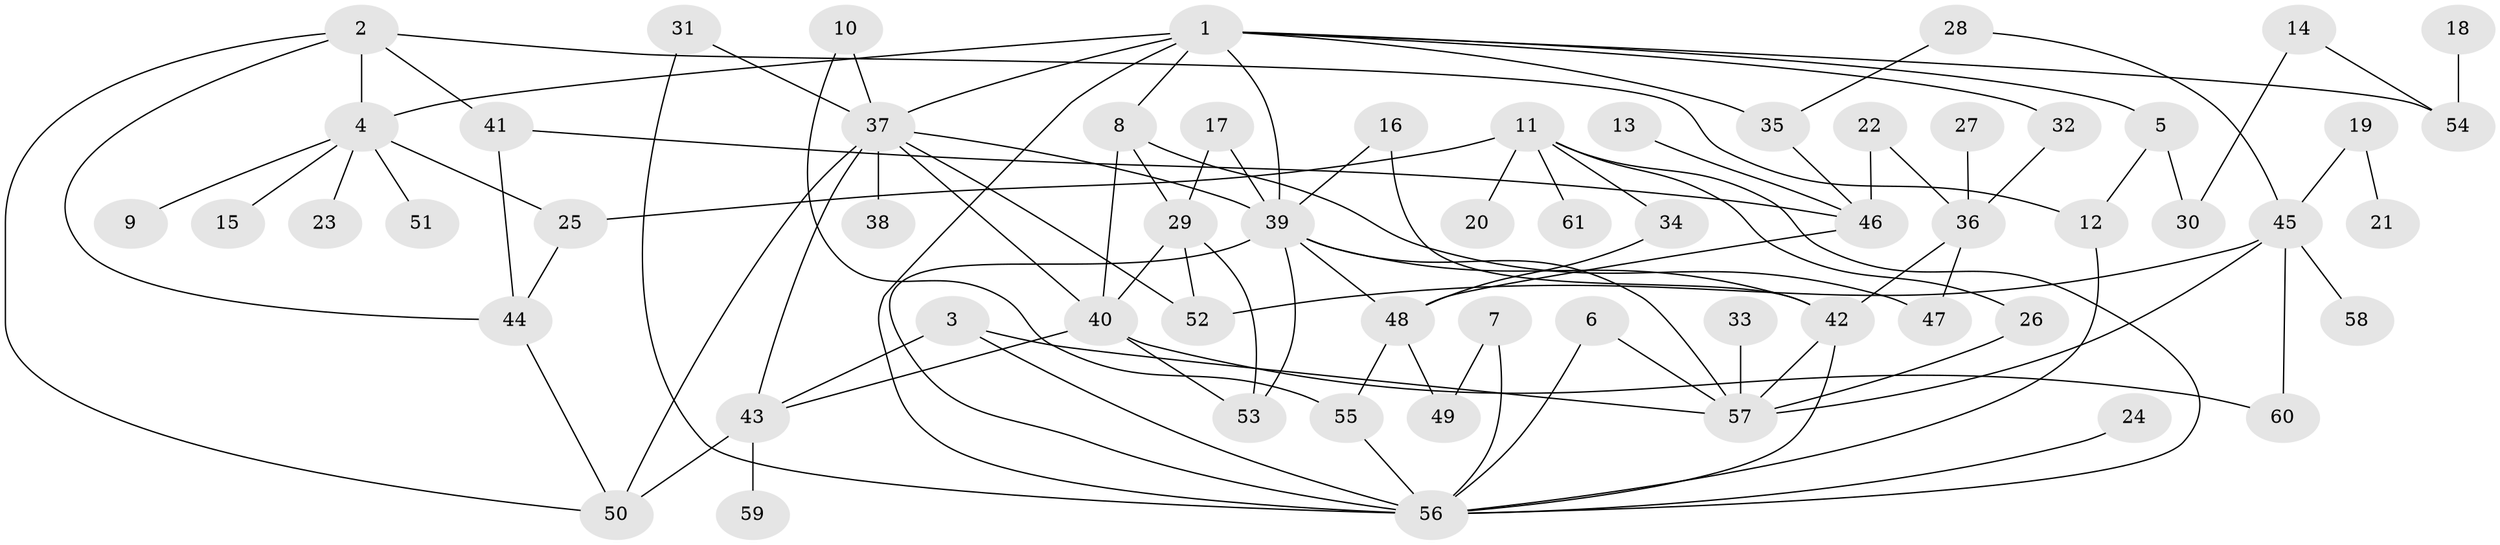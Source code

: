 // original degree distribution, {4: 0.15702479338842976, 7: 0.024793388429752067, 3: 0.23140495867768596, 10: 0.008264462809917356, 6: 0.024793388429752067, 8: 0.008264462809917356, 2: 0.30578512396694213, 1: 0.23140495867768596, 5: 0.008264462809917356}
// Generated by graph-tools (version 1.1) at 2025/25/03/09/25 03:25:29]
// undirected, 61 vertices, 98 edges
graph export_dot {
graph [start="1"]
  node [color=gray90,style=filled];
  1;
  2;
  3;
  4;
  5;
  6;
  7;
  8;
  9;
  10;
  11;
  12;
  13;
  14;
  15;
  16;
  17;
  18;
  19;
  20;
  21;
  22;
  23;
  24;
  25;
  26;
  27;
  28;
  29;
  30;
  31;
  32;
  33;
  34;
  35;
  36;
  37;
  38;
  39;
  40;
  41;
  42;
  43;
  44;
  45;
  46;
  47;
  48;
  49;
  50;
  51;
  52;
  53;
  54;
  55;
  56;
  57;
  58;
  59;
  60;
  61;
  1 -- 4 [weight=1.0];
  1 -- 5 [weight=1.0];
  1 -- 8 [weight=1.0];
  1 -- 32 [weight=1.0];
  1 -- 35 [weight=1.0];
  1 -- 37 [weight=1.0];
  1 -- 39 [weight=1.0];
  1 -- 54 [weight=1.0];
  1 -- 56 [weight=2.0];
  2 -- 4 [weight=1.0];
  2 -- 12 [weight=1.0];
  2 -- 41 [weight=1.0];
  2 -- 44 [weight=1.0];
  2 -- 50 [weight=1.0];
  3 -- 43 [weight=1.0];
  3 -- 56 [weight=1.0];
  3 -- 57 [weight=1.0];
  4 -- 9 [weight=1.0];
  4 -- 15 [weight=1.0];
  4 -- 23 [weight=1.0];
  4 -- 25 [weight=1.0];
  4 -- 51 [weight=1.0];
  5 -- 12 [weight=1.0];
  5 -- 30 [weight=1.0];
  6 -- 56 [weight=1.0];
  6 -- 57 [weight=1.0];
  7 -- 49 [weight=1.0];
  7 -- 56 [weight=1.0];
  8 -- 29 [weight=1.0];
  8 -- 40 [weight=1.0];
  8 -- 47 [weight=1.0];
  10 -- 37 [weight=1.0];
  10 -- 55 [weight=1.0];
  11 -- 20 [weight=1.0];
  11 -- 25 [weight=1.0];
  11 -- 26 [weight=1.0];
  11 -- 34 [weight=1.0];
  11 -- 56 [weight=1.0];
  11 -- 61 [weight=1.0];
  12 -- 56 [weight=1.0];
  13 -- 46 [weight=1.0];
  14 -- 30 [weight=1.0];
  14 -- 54 [weight=1.0];
  16 -- 39 [weight=1.0];
  16 -- 42 [weight=1.0];
  17 -- 29 [weight=1.0];
  17 -- 39 [weight=1.0];
  18 -- 54 [weight=1.0];
  19 -- 21 [weight=1.0];
  19 -- 45 [weight=1.0];
  22 -- 36 [weight=1.0];
  22 -- 46 [weight=1.0];
  24 -- 56 [weight=1.0];
  25 -- 44 [weight=1.0];
  26 -- 57 [weight=1.0];
  27 -- 36 [weight=1.0];
  28 -- 35 [weight=1.0];
  28 -- 45 [weight=1.0];
  29 -- 40 [weight=1.0];
  29 -- 52 [weight=1.0];
  29 -- 53 [weight=1.0];
  31 -- 37 [weight=1.0];
  31 -- 56 [weight=1.0];
  32 -- 36 [weight=1.0];
  33 -- 57 [weight=1.0];
  34 -- 48 [weight=1.0];
  35 -- 46 [weight=1.0];
  36 -- 42 [weight=1.0];
  36 -- 47 [weight=1.0];
  37 -- 38 [weight=1.0];
  37 -- 39 [weight=1.0];
  37 -- 40 [weight=1.0];
  37 -- 43 [weight=2.0];
  37 -- 50 [weight=1.0];
  37 -- 52 [weight=1.0];
  39 -- 42 [weight=1.0];
  39 -- 48 [weight=1.0];
  39 -- 53 [weight=1.0];
  39 -- 56 [weight=1.0];
  39 -- 57 [weight=1.0];
  40 -- 43 [weight=1.0];
  40 -- 53 [weight=1.0];
  40 -- 60 [weight=1.0];
  41 -- 44 [weight=1.0];
  41 -- 46 [weight=1.0];
  42 -- 56 [weight=1.0];
  42 -- 57 [weight=1.0];
  43 -- 50 [weight=1.0];
  43 -- 59 [weight=1.0];
  44 -- 50 [weight=1.0];
  45 -- 52 [weight=1.0];
  45 -- 57 [weight=1.0];
  45 -- 58 [weight=1.0];
  45 -- 60 [weight=1.0];
  46 -- 48 [weight=1.0];
  48 -- 49 [weight=1.0];
  48 -- 55 [weight=1.0];
  55 -- 56 [weight=1.0];
}
